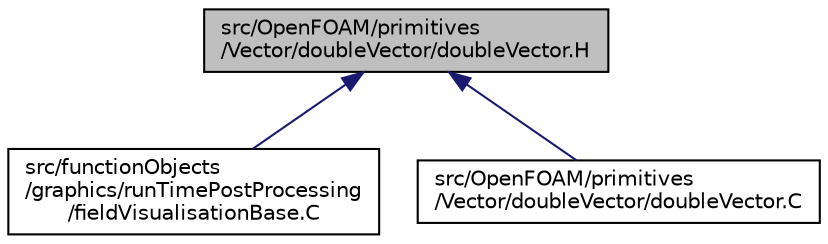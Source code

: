 digraph "src/OpenFOAM/primitives/Vector/doubleVector/doubleVector.H"
{
  bgcolor="transparent";
  edge [fontname="Helvetica",fontsize="10",labelfontname="Helvetica",labelfontsize="10"];
  node [fontname="Helvetica",fontsize="10",shape=record];
  Node1 [label="src/OpenFOAM/primitives\l/Vector/doubleVector/doubleVector.H",height=0.2,width=0.4,color="black", fillcolor="grey75", style="filled" fontcolor="black"];
  Node1 -> Node2 [dir="back",color="midnightblue",fontsize="10",style="solid",fontname="Helvetica"];
  Node2 [label="src/functionObjects\l/graphics/runTimePostProcessing\l/fieldVisualisationBase.C",height=0.2,width=0.4,color="black",URL="$fieldVisualisationBase_8C.html"];
  Node1 -> Node3 [dir="back",color="midnightblue",fontsize="10",style="solid",fontname="Helvetica"];
  Node3 [label="src/OpenFOAM/primitives\l/Vector/doubleVector/doubleVector.C",height=0.2,width=0.4,color="black",URL="$doubleVector_8C.html"];
}
